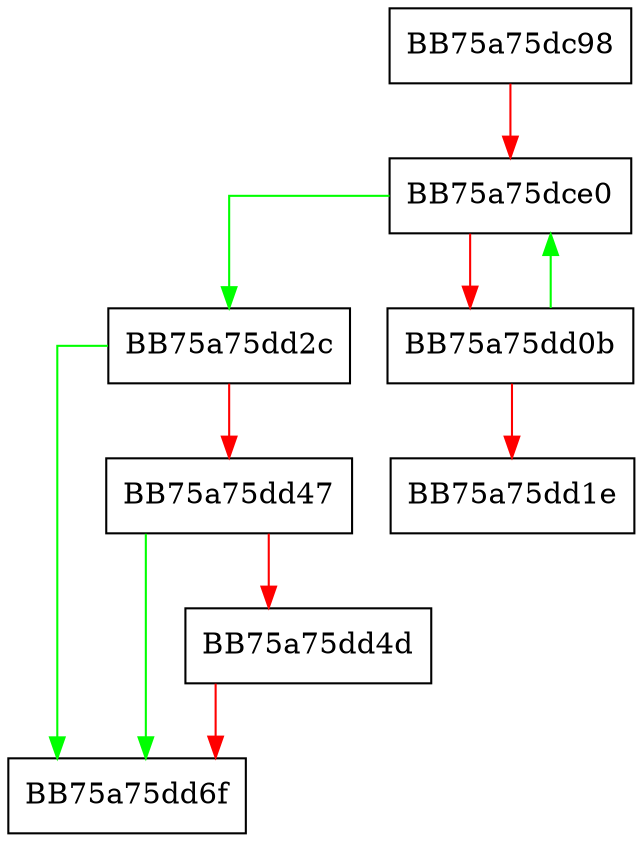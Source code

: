 digraph CapabilitiesLPAC {
  node [shape="box"];
  graph [splines=ortho];
  BB75a75dc98 -> BB75a75dce0 [color="red"];
  BB75a75dce0 -> BB75a75dd2c [color="green"];
  BB75a75dce0 -> BB75a75dd0b [color="red"];
  BB75a75dd0b -> BB75a75dce0 [color="green"];
  BB75a75dd0b -> BB75a75dd1e [color="red"];
  BB75a75dd2c -> BB75a75dd6f [color="green"];
  BB75a75dd2c -> BB75a75dd47 [color="red"];
  BB75a75dd47 -> BB75a75dd6f [color="green"];
  BB75a75dd47 -> BB75a75dd4d [color="red"];
  BB75a75dd4d -> BB75a75dd6f [color="red"];
}